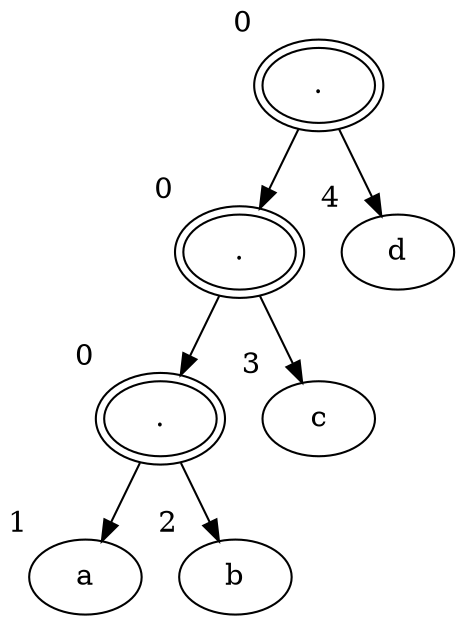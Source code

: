 digraph {
  94554175968480[label="." xlabel="0" peripheries="2"]
  94554175968320[label="." xlabel="0" peripheries="2"]
  94554175968480  ->  94554175968320
  94554175968560[label="d" xlabel="4" peripheries="1"]
  94554175968480  ->  94554175968560
  94554175968032[label="." xlabel="0" peripheries="2"]
  94554175968320  ->  94554175968032
  94554175968400[label="c" xlabel="3" peripheries="1"]
  94554175968320  ->  94554175968400
  94554175967984[label="a" xlabel="1" peripheries="1"]
  94554175968032  ->  94554175967984
  94554175967936[label="b" xlabel="2" peripheries="1"]
  94554175968032  ->  94554175967936
}
